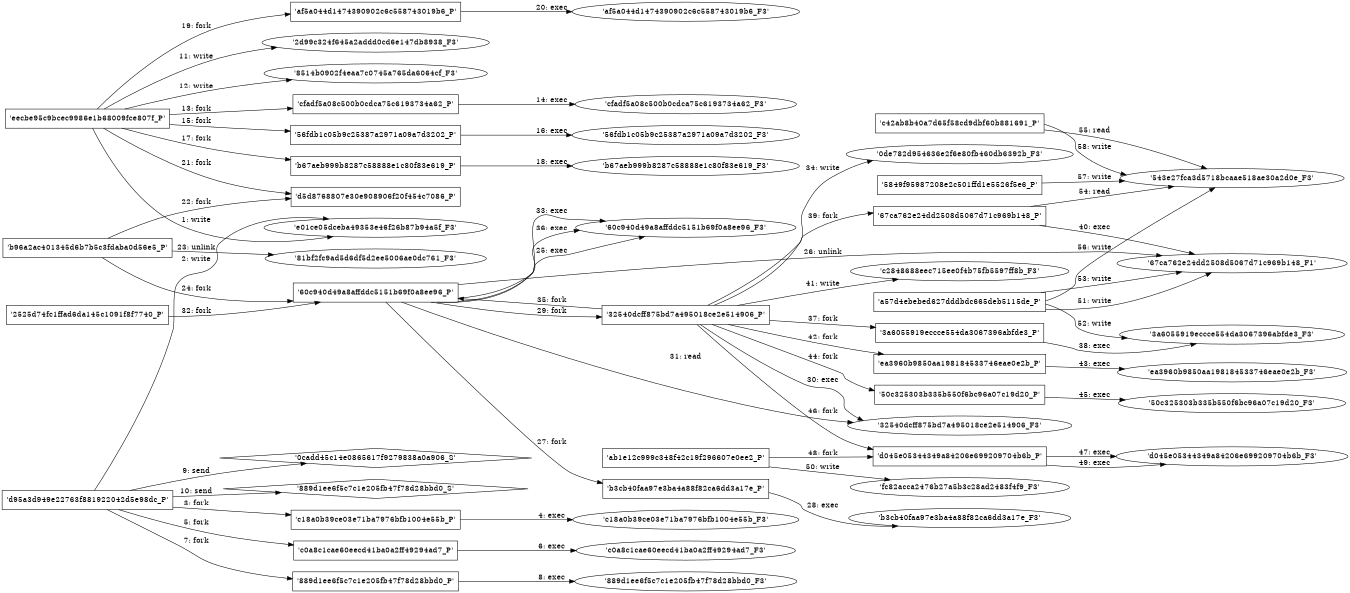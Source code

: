 digraph "D:\Learning\Paper\apt\基于CTI的攻击预警\Dataset\攻击图\ASGfromALLCTI\Threat Roundup for October 18 to  October 25.dot" {
rankdir="LR"
size="9"
fixedsize="false"
splines="true"
nodesep=0.3
ranksep=0
fontsize=10
overlap="scalexy"
engine= "neato"
	"'e01ce05dceba49353e46f26b87b94a5f_F3'" [node_type=file shape=ellipse]
	"'eecbe95c9bcec9986e1b68009fce807f_P'" [node_type=Process shape=box]
	"'eecbe95c9bcec9986e1b68009fce807f_P'" -> "'e01ce05dceba49353e46f26b87b94a5f_F3'" [label="1: write"]
	"'e01ce05dceba49353e46f26b87b94a5f_F3'" [node_type=file shape=ellipse]
	"'d95a3d949e22763f881922042d5e98dc_P'" [node_type=Process shape=box]
	"'d95a3d949e22763f881922042d5e98dc_P'" -> "'e01ce05dceba49353e46f26b87b94a5f_F3'" [label="2: write"]
	"'d95a3d949e22763f881922042d5e98dc_P'" [node_type=Process shape=box]
	"'c18a0b39ce03e71ba7976bfb1004e55b_P'" [node_type=Process shape=box]
	"'d95a3d949e22763f881922042d5e98dc_P'" -> "'c18a0b39ce03e71ba7976bfb1004e55b_P'" [label="3: fork"]
	"'c18a0b39ce03e71ba7976bfb1004e55b_P'" [node_type=Process shape=box]
	"'c18a0b39ce03e71ba7976bfb1004e55b_F3'" [node_type=File shape=ellipse]
	"'c18a0b39ce03e71ba7976bfb1004e55b_P'" -> "'c18a0b39ce03e71ba7976bfb1004e55b_F3'" [label="4: exec"]
	"'d95a3d949e22763f881922042d5e98dc_P'" [node_type=Process shape=box]
	"'c0a8c1cae60eecd41ba0a2ff49294ad7_P'" [node_type=Process shape=box]
	"'d95a3d949e22763f881922042d5e98dc_P'" -> "'c0a8c1cae60eecd41ba0a2ff49294ad7_P'" [label="5: fork"]
	"'c0a8c1cae60eecd41ba0a2ff49294ad7_P'" [node_type=Process shape=box]
	"'c0a8c1cae60eecd41ba0a2ff49294ad7_F3'" [node_type=File shape=ellipse]
	"'c0a8c1cae60eecd41ba0a2ff49294ad7_P'" -> "'c0a8c1cae60eecd41ba0a2ff49294ad7_F3'" [label="6: exec"]
	"'d95a3d949e22763f881922042d5e98dc_P'" [node_type=Process shape=box]
	"'889d1ee6f5c7c1e205fb47f78d28bbd0_P'" [node_type=Process shape=box]
	"'d95a3d949e22763f881922042d5e98dc_P'" -> "'889d1ee6f5c7c1e205fb47f78d28bbd0_P'" [label="7: fork"]
	"'889d1ee6f5c7c1e205fb47f78d28bbd0_P'" [node_type=Process shape=box]
	"'889d1ee6f5c7c1e205fb47f78d28bbd0_F3'" [node_type=File shape=ellipse]
	"'889d1ee6f5c7c1e205fb47f78d28bbd0_P'" -> "'889d1ee6f5c7c1e205fb47f78d28bbd0_F3'" [label="8: exec"]
	"'0cadd45c14e0865617f9279838a0a906_S'" [node_type=Socket shape=diamond]
	"'d95a3d949e22763f881922042d5e98dc_P'" [node_type=Process shape=box]
	"'d95a3d949e22763f881922042d5e98dc_P'" -> "'0cadd45c14e0865617f9279838a0a906_S'" [label="9: send"]
	"'889d1ee6f5c7c1e205fb47f78d28bbd0_S'" [node_type=Socket shape=diamond]
	"'d95a3d949e22763f881922042d5e98dc_P'" [node_type=Process shape=box]
	"'d95a3d949e22763f881922042d5e98dc_P'" -> "'889d1ee6f5c7c1e205fb47f78d28bbd0_S'" [label="10: send"]
	"'2d99c324f645a2addd0cd6e147db8938_F3'" [node_type=file shape=ellipse]
	"'eecbe95c9bcec9986e1b68009fce807f_P'" [node_type=Process shape=box]
	"'eecbe95c9bcec9986e1b68009fce807f_P'" -> "'2d99c324f645a2addd0cd6e147db8938_F3'" [label="11: write"]
	"'8514b0902f4eaa7c0745a765da6064cf_F3'" [node_type=file shape=ellipse]
	"'eecbe95c9bcec9986e1b68009fce807f_P'" [node_type=Process shape=box]
	"'eecbe95c9bcec9986e1b68009fce807f_P'" -> "'8514b0902f4eaa7c0745a765da6064cf_F3'" [label="12: write"]
	"'eecbe95c9bcec9986e1b68009fce807f_P'" [node_type=Process shape=box]
	"'cfadf5a08c500b0cdca75c6193734a62_P'" [node_type=Process shape=box]
	"'eecbe95c9bcec9986e1b68009fce807f_P'" -> "'cfadf5a08c500b0cdca75c6193734a62_P'" [label="13: fork"]
	"'cfadf5a08c500b0cdca75c6193734a62_P'" [node_type=Process shape=box]
	"'cfadf5a08c500b0cdca75c6193734a62_F3'" [node_type=File shape=ellipse]
	"'cfadf5a08c500b0cdca75c6193734a62_P'" -> "'cfadf5a08c500b0cdca75c6193734a62_F3'" [label="14: exec"]
	"'eecbe95c9bcec9986e1b68009fce807f_P'" [node_type=Process shape=box]
	"'56fdb1c05b9c25387a2971a09a7d3202_P'" [node_type=Process shape=box]
	"'eecbe95c9bcec9986e1b68009fce807f_P'" -> "'56fdb1c05b9c25387a2971a09a7d3202_P'" [label="15: fork"]
	"'56fdb1c05b9c25387a2971a09a7d3202_P'" [node_type=Process shape=box]
	"'56fdb1c05b9c25387a2971a09a7d3202_F3'" [node_type=File shape=ellipse]
	"'56fdb1c05b9c25387a2971a09a7d3202_P'" -> "'56fdb1c05b9c25387a2971a09a7d3202_F3'" [label="16: exec"]
	"'eecbe95c9bcec9986e1b68009fce807f_P'" [node_type=Process shape=box]
	"'b67aeb999b8287c58888e1c80f83e619_P'" [node_type=Process shape=box]
	"'eecbe95c9bcec9986e1b68009fce807f_P'" -> "'b67aeb999b8287c58888e1c80f83e619_P'" [label="17: fork"]
	"'b67aeb999b8287c58888e1c80f83e619_P'" [node_type=Process shape=box]
	"'b67aeb999b8287c58888e1c80f83e619_F3'" [node_type=File shape=ellipse]
	"'b67aeb999b8287c58888e1c80f83e619_P'" -> "'b67aeb999b8287c58888e1c80f83e619_F3'" [label="18: exec"]
	"'eecbe95c9bcec9986e1b68009fce807f_P'" [node_type=Process shape=box]
	"'af5a044d1474390902c6c558743019b6_P'" [node_type=Process shape=box]
	"'eecbe95c9bcec9986e1b68009fce807f_P'" -> "'af5a044d1474390902c6c558743019b6_P'" [label="19: fork"]
	"'af5a044d1474390902c6c558743019b6_P'" [node_type=Process shape=box]
	"'af5a044d1474390902c6c558743019b6_F3'" [node_type=File shape=ellipse]
	"'af5a044d1474390902c6c558743019b6_P'" -> "'af5a044d1474390902c6c558743019b6_F3'" [label="20: exec"]
	"'eecbe95c9bcec9986e1b68009fce807f_P'" [node_type=Process shape=box]
	"'d5d8768807e30e908906f20f454c7086_P'" [node_type=Process shape=box]
	"'eecbe95c9bcec9986e1b68009fce807f_P'" -> "'d5d8768807e30e908906f20f454c7086_P'" [label="21: fork"]
	"'b96a2ac401345d6b7b5c3fdaba0d56e5_P'" [node_type=Process shape=box]
	"'d5d8768807e30e908906f20f454c7086_P'" [node_type=Process shape=box]
	"'b96a2ac401345d6b7b5c3fdaba0d56e5_P'" -> "'d5d8768807e30e908906f20f454c7086_P'" [label="22: fork"]
	"'81bf2fc9ad5d6df5d2ee5006ae0dc761_F3'" [node_type=file shape=ellipse]
	"'b96a2ac401345d6b7b5c3fdaba0d56e5_P'" [node_type=Process shape=box]
	"'b96a2ac401345d6b7b5c3fdaba0d56e5_P'" -> "'81bf2fc9ad5d6df5d2ee5006ae0dc761_F3'" [label="23: unlink"]
	"'b96a2ac401345d6b7b5c3fdaba0d56e5_P'" [node_type=Process shape=box]
	"'60c940d49a8affddc5151b69f0a8ee96_P'" [node_type=Process shape=box]
	"'b96a2ac401345d6b7b5c3fdaba0d56e5_P'" -> "'60c940d49a8affddc5151b69f0a8ee96_P'" [label="24: fork"]
	"'60c940d49a8affddc5151b69f0a8ee96_P'" [node_type=Process shape=box]
	"'60c940d49a8affddc5151b69f0a8ee96_F3'" [node_type=File shape=ellipse]
	"'60c940d49a8affddc5151b69f0a8ee96_P'" -> "'60c940d49a8affddc5151b69f0a8ee96_F3'" [label="25: exec"]
	"'67ca762e24dd2508d5067d71c969b148_F1'" [node_type=file shape=ellipse]
	"'60c940d49a8affddc5151b69f0a8ee96_P'" [node_type=Process shape=box]
	"'60c940d49a8affddc5151b69f0a8ee96_P'" -> "'67ca762e24dd2508d5067d71c969b148_F1'" [label="26: unlink"]
	"'60c940d49a8affddc5151b69f0a8ee96_P'" [node_type=Process shape=box]
	"'b3cb40faa97e3ba4a88f82ca6dd3a17e_P'" [node_type=Process shape=box]
	"'60c940d49a8affddc5151b69f0a8ee96_P'" -> "'b3cb40faa97e3ba4a88f82ca6dd3a17e_P'" [label="27: fork"]
	"'b3cb40faa97e3ba4a88f82ca6dd3a17e_P'" [node_type=Process shape=box]
	"'b3cb40faa97e3ba4a88f82ca6dd3a17e_F3'" [node_type=File shape=ellipse]
	"'b3cb40faa97e3ba4a88f82ca6dd3a17e_P'" -> "'b3cb40faa97e3ba4a88f82ca6dd3a17e_F3'" [label="28: exec"]
	"'60c940d49a8affddc5151b69f0a8ee96_P'" [node_type=Process shape=box]
	"'32540dcff875bd7a495018ce2e514906_P'" [node_type=Process shape=box]
	"'60c940d49a8affddc5151b69f0a8ee96_P'" -> "'32540dcff875bd7a495018ce2e514906_P'" [label="29: fork"]
	"'32540dcff875bd7a495018ce2e514906_P'" [node_type=Process shape=box]
	"'32540dcff875bd7a495018ce2e514906_F3'" [node_type=File shape=ellipse]
	"'32540dcff875bd7a495018ce2e514906_P'" -> "'32540dcff875bd7a495018ce2e514906_F3'" [label="30: exec"]
	"'32540dcff875bd7a495018ce2e514906_F3'" [node_type=file shape=ellipse]
	"'60c940d49a8affddc5151b69f0a8ee96_P'" [node_type=Process shape=box]
	"'60c940d49a8affddc5151b69f0a8ee96_P'" -> "'32540dcff875bd7a495018ce2e514906_F3'" [label="31: read"]
	"'2525d74fc1ffad6da145c1091f8f7740_P'" [node_type=Process shape=box]
	"'60c940d49a8affddc5151b69f0a8ee96_P'" [node_type=Process shape=box]
	"'2525d74fc1ffad6da145c1091f8f7740_P'" -> "'60c940d49a8affddc5151b69f0a8ee96_P'" [label="32: fork"]
	"'60c940d49a8affddc5151b69f0a8ee96_P'" [node_type=Process shape=box]
	"'60c940d49a8affddc5151b69f0a8ee96_F3'" [node_type=File shape=ellipse]
	"'60c940d49a8affddc5151b69f0a8ee96_P'" -> "'60c940d49a8affddc5151b69f0a8ee96_F3'" [label="33: exec"]
	"'0de782d954636e2f6e80fb460db6392b_F3'" [node_type=file shape=ellipse]
	"'32540dcff875bd7a495018ce2e514906_P'" [node_type=Process shape=box]
	"'32540dcff875bd7a495018ce2e514906_P'" -> "'0de782d954636e2f6e80fb460db6392b_F3'" [label="34: write"]
	"'32540dcff875bd7a495018ce2e514906_P'" [node_type=Process shape=box]
	"'60c940d49a8affddc5151b69f0a8ee96_P'" [node_type=Process shape=box]
	"'32540dcff875bd7a495018ce2e514906_P'" -> "'60c940d49a8affddc5151b69f0a8ee96_P'" [label="35: fork"]
	"'60c940d49a8affddc5151b69f0a8ee96_P'" [node_type=Process shape=box]
	"'60c940d49a8affddc5151b69f0a8ee96_F3'" [node_type=File shape=ellipse]
	"'60c940d49a8affddc5151b69f0a8ee96_P'" -> "'60c940d49a8affddc5151b69f0a8ee96_F3'" [label="36: exec"]
	"'32540dcff875bd7a495018ce2e514906_P'" [node_type=Process shape=box]
	"'3a6055919eccce554da3067396abfde3_P'" [node_type=Process shape=box]
	"'32540dcff875bd7a495018ce2e514906_P'" -> "'3a6055919eccce554da3067396abfde3_P'" [label="37: fork"]
	"'3a6055919eccce554da3067396abfde3_P'" [node_type=Process shape=box]
	"'3a6055919eccce554da3067396abfde3_F3'" [node_type=File shape=ellipse]
	"'3a6055919eccce554da3067396abfde3_P'" -> "'3a6055919eccce554da3067396abfde3_F3'" [label="38: exec"]
	"'32540dcff875bd7a495018ce2e514906_P'" [node_type=Process shape=box]
	"'67ca762e24dd2508d5067d71c969b148_P'" [node_type=Process shape=box]
	"'32540dcff875bd7a495018ce2e514906_P'" -> "'67ca762e24dd2508d5067d71c969b148_P'" [label="39: fork"]
	"'67ca762e24dd2508d5067d71c969b148_P'" [node_type=Process shape=box]
	"'67ca762e24dd2508d5067d71c969b148_F1'" [node_type=File shape=ellipse]
	"'67ca762e24dd2508d5067d71c969b148_P'" -> "'67ca762e24dd2508d5067d71c969b148_F1'" [label="40: exec"]
	"'c2848688eec715ee0f4b75fb5597ff8b_F3'" [node_type=file shape=ellipse]
	"'32540dcff875bd7a495018ce2e514906_P'" [node_type=Process shape=box]
	"'32540dcff875bd7a495018ce2e514906_P'" -> "'c2848688eec715ee0f4b75fb5597ff8b_F3'" [label="41: write"]
	"'32540dcff875bd7a495018ce2e514906_P'" [node_type=Process shape=box]
	"'ea3960b9850aa198184533746eae0e2b_P'" [node_type=Process shape=box]
	"'32540dcff875bd7a495018ce2e514906_P'" -> "'ea3960b9850aa198184533746eae0e2b_P'" [label="42: fork"]
	"'ea3960b9850aa198184533746eae0e2b_P'" [node_type=Process shape=box]
	"'ea3960b9850aa198184533746eae0e2b_F3'" [node_type=File shape=ellipse]
	"'ea3960b9850aa198184533746eae0e2b_P'" -> "'ea3960b9850aa198184533746eae0e2b_F3'" [label="43: exec"]
	"'32540dcff875bd7a495018ce2e514906_P'" [node_type=Process shape=box]
	"'50c325303b335b550f6bc96a07c19d20_P'" [node_type=Process shape=box]
	"'32540dcff875bd7a495018ce2e514906_P'" -> "'50c325303b335b550f6bc96a07c19d20_P'" [label="44: fork"]
	"'50c325303b335b550f6bc96a07c19d20_P'" [node_type=Process shape=box]
	"'50c325303b335b550f6bc96a07c19d20_F3'" [node_type=File shape=ellipse]
	"'50c325303b335b550f6bc96a07c19d20_P'" -> "'50c325303b335b550f6bc96a07c19d20_F3'" [label="45: exec"]
	"'32540dcff875bd7a495018ce2e514906_P'" [node_type=Process shape=box]
	"'d045e05344349a84206e699209704b6b_P'" [node_type=Process shape=box]
	"'32540dcff875bd7a495018ce2e514906_P'" -> "'d045e05344349a84206e699209704b6b_P'" [label="46: fork"]
	"'d045e05344349a84206e699209704b6b_P'" [node_type=Process shape=box]
	"'d045e05344349a84206e699209704b6b_F3'" [node_type=File shape=ellipse]
	"'d045e05344349a84206e699209704b6b_P'" -> "'d045e05344349a84206e699209704b6b_F3'" [label="47: exec"]
	"'ab1e12c999c348f42c19f296607e0ee2_P'" [node_type=Process shape=box]
	"'d045e05344349a84206e699209704b6b_P'" [node_type=Process shape=box]
	"'ab1e12c999c348f42c19f296607e0ee2_P'" -> "'d045e05344349a84206e699209704b6b_P'" [label="48: fork"]
	"'d045e05344349a84206e699209704b6b_P'" [node_type=Process shape=box]
	"'d045e05344349a84206e699209704b6b_F3'" [node_type=File shape=ellipse]
	"'d045e05344349a84206e699209704b6b_P'" -> "'d045e05344349a84206e699209704b6b_F3'" [label="49: exec"]
	"'fc82acca2476b27a5b3c28ad2483f4f9_F3'" [node_type=file shape=ellipse]
	"'ab1e12c999c348f42c19f296607e0ee2_P'" [node_type=Process shape=box]
	"'ab1e12c999c348f42c19f296607e0ee2_P'" -> "'fc82acca2476b27a5b3c28ad2483f4f9_F3'" [label="50: write"]
	"'67ca762e24dd2508d5067d71c969b148_F1'" [node_type=file shape=ellipse]
	"'a57d4ebebed627dddbdc665deb5115de_P'" [node_type=Process shape=box]
	"'a57d4ebebed627dddbdc665deb5115de_P'" -> "'67ca762e24dd2508d5067d71c969b148_F1'" [label="51: write"]
	"'3a6055919eccce554da3067396abfde3_F3'" [node_type=file shape=ellipse]
	"'a57d4ebebed627dddbdc665deb5115de_P'" [node_type=Process shape=box]
	"'a57d4ebebed627dddbdc665deb5115de_P'" -> "'3a6055919eccce554da3067396abfde3_F3'" [label="52: write"]
	"'67ca762e24dd2508d5067d71c969b148_F1'" [node_type=file shape=ellipse]
	"'a57d4ebebed627dddbdc665deb5115de_P'" [node_type=Process shape=box]
	"'a57d4ebebed627dddbdc665deb5115de_P'" -> "'67ca762e24dd2508d5067d71c969b148_F1'" [label="53: write"]
	"'543e27fca3d5718bcaae518ae30a2d0e_F3'" [node_type=file shape=ellipse]
	"'67ca762e24dd2508d5067d71c969b148_P'" [node_type=Process shape=box]
	"'67ca762e24dd2508d5067d71c969b148_P'" -> "'543e27fca3d5718bcaae518ae30a2d0e_F3'" [label="54: read"]
	"'543e27fca3d5718bcaae518ae30a2d0e_F3'" [node_type=file shape=ellipse]
	"'c42ab8b40a7d65f58cd9dbf60b881691_P'" [node_type=Process shape=box]
	"'c42ab8b40a7d65f58cd9dbf60b881691_P'" -> "'543e27fca3d5718bcaae518ae30a2d0e_F3'" [label="55: read"]
	"'543e27fca3d5718bcaae518ae30a2d0e_F3'" [node_type=file shape=ellipse]
	"'a57d4ebebed627dddbdc665deb5115de_P'" [node_type=Process shape=box]
	"'a57d4ebebed627dddbdc665deb5115de_P'" -> "'543e27fca3d5718bcaae518ae30a2d0e_F3'" [label="56: write"]
	"'543e27fca3d5718bcaae518ae30a2d0e_F3'" [node_type=file shape=ellipse]
	"'5849f95987208e2c501ffd1e5526f5e6_P'" [node_type=Process shape=box]
	"'5849f95987208e2c501ffd1e5526f5e6_P'" -> "'543e27fca3d5718bcaae518ae30a2d0e_F3'" [label="57: write"]
	"'543e27fca3d5718bcaae518ae30a2d0e_F3'" [node_type=file shape=ellipse]
	"'c42ab8b40a7d65f58cd9dbf60b881691_P'" [node_type=Process shape=box]
	"'c42ab8b40a7d65f58cd9dbf60b881691_P'" -> "'543e27fca3d5718bcaae518ae30a2d0e_F3'" [label="58: write"]
}

